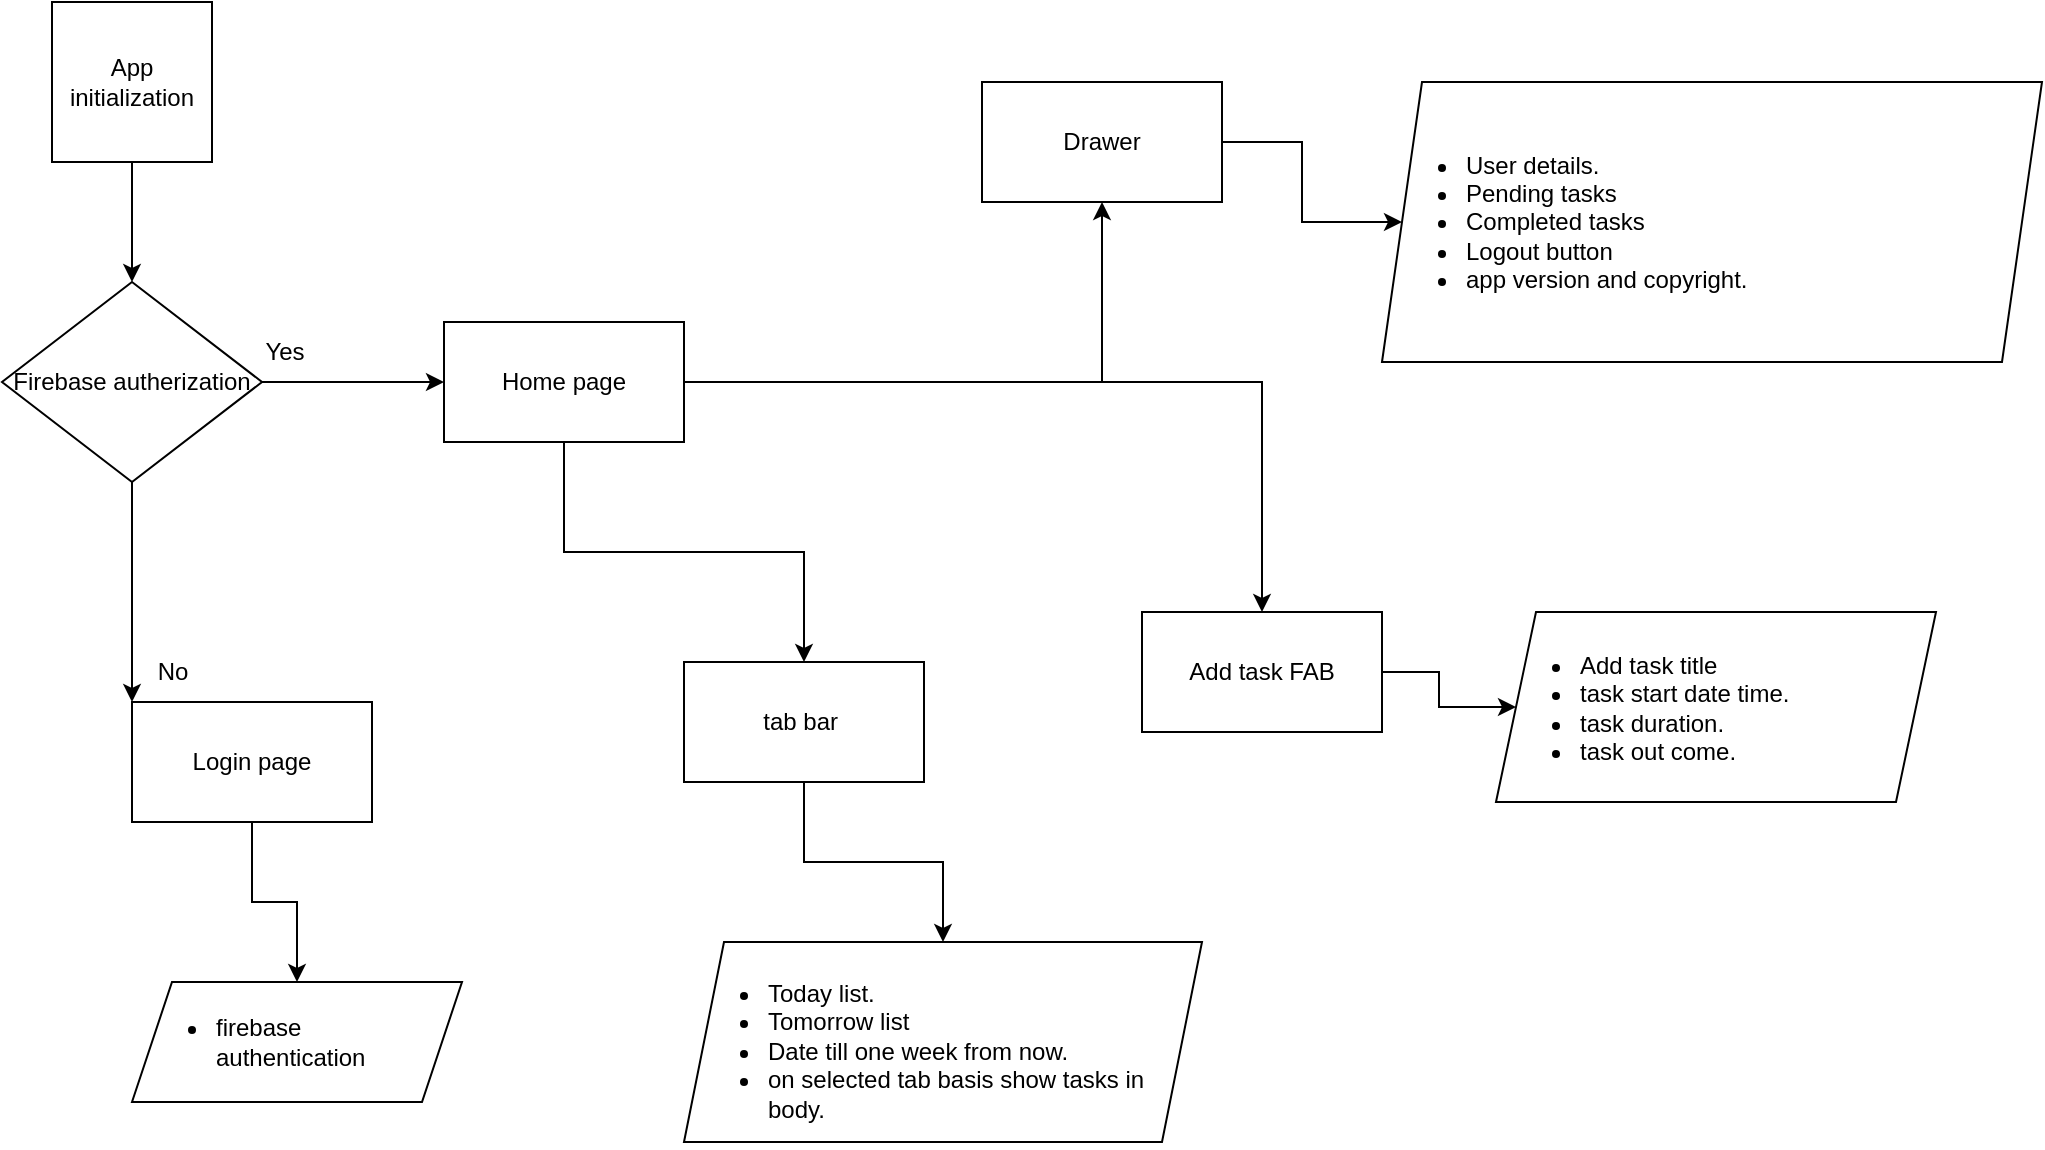 <mxfile version="24.7.16">
  <diagram name="Page-1" id="72hGcq3CHv9E9iCtWn72">
    <mxGraphModel dx="1050" dy="522" grid="1" gridSize="10" guides="1" tooltips="1" connect="1" arrows="1" fold="1" page="1" pageScale="1" pageWidth="827" pageHeight="1169" math="0" shadow="0">
      <root>
        <mxCell id="0" />
        <mxCell id="1" parent="0" />
        <mxCell id="lTLpZzJRcHmcW6SRz25A-3" style="edgeStyle=orthogonalEdgeStyle;rounded=0;orthogonalLoop=1;jettySize=auto;html=1;entryX=0.5;entryY=0;entryDx=0;entryDy=0;" edge="1" parent="1" source="lTLpZzJRcHmcW6SRz25A-1" target="lTLpZzJRcHmcW6SRz25A-2">
          <mxGeometry relative="1" as="geometry" />
        </mxCell>
        <mxCell id="lTLpZzJRcHmcW6SRz25A-1" value="App initialization" style="whiteSpace=wrap;html=1;aspect=fixed;" vertex="1" parent="1">
          <mxGeometry x="105" y="40" width="80" height="80" as="geometry" />
        </mxCell>
        <mxCell id="lTLpZzJRcHmcW6SRz25A-5" style="edgeStyle=orthogonalEdgeStyle;rounded=0;orthogonalLoop=1;jettySize=auto;html=1;exitX=1;exitY=0.5;exitDx=0;exitDy=0;entryX=0;entryY=0.5;entryDx=0;entryDy=0;" edge="1" parent="1" source="lTLpZzJRcHmcW6SRz25A-2" target="lTLpZzJRcHmcW6SRz25A-4">
          <mxGeometry relative="1" as="geometry" />
        </mxCell>
        <mxCell id="lTLpZzJRcHmcW6SRz25A-10" style="edgeStyle=orthogonalEdgeStyle;rounded=0;orthogonalLoop=1;jettySize=auto;html=1;exitX=0.5;exitY=1;exitDx=0;exitDy=0;entryX=0;entryY=0;entryDx=0;entryDy=0;" edge="1" parent="1" source="lTLpZzJRcHmcW6SRz25A-2" target="lTLpZzJRcHmcW6SRz25A-7">
          <mxGeometry relative="1" as="geometry" />
        </mxCell>
        <mxCell id="lTLpZzJRcHmcW6SRz25A-2" value="Firebase autherization" style="rhombus;whiteSpace=wrap;html=1;" vertex="1" parent="1">
          <mxGeometry x="80" y="180" width="130" height="100" as="geometry" />
        </mxCell>
        <mxCell id="lTLpZzJRcHmcW6SRz25A-13" value="" style="edgeStyle=orthogonalEdgeStyle;rounded=0;orthogonalLoop=1;jettySize=auto;html=1;entryX=0.5;entryY=1;entryDx=0;entryDy=0;" edge="1" parent="1" source="lTLpZzJRcHmcW6SRz25A-4" target="lTLpZzJRcHmcW6SRz25A-16">
          <mxGeometry relative="1" as="geometry">
            <mxPoint x="570" y="140" as="targetPoint" />
          </mxGeometry>
        </mxCell>
        <mxCell id="lTLpZzJRcHmcW6SRz25A-15" value="" style="edgeStyle=orthogonalEdgeStyle;rounded=0;orthogonalLoop=1;jettySize=auto;html=1;" edge="1" parent="1" source="lTLpZzJRcHmcW6SRz25A-4" target="lTLpZzJRcHmcW6SRz25A-14">
          <mxGeometry relative="1" as="geometry" />
        </mxCell>
        <mxCell id="lTLpZzJRcHmcW6SRz25A-18" value="" style="edgeStyle=orthogonalEdgeStyle;rounded=0;orthogonalLoop=1;jettySize=auto;html=1;" edge="1" parent="1" source="lTLpZzJRcHmcW6SRz25A-4" target="lTLpZzJRcHmcW6SRz25A-17">
          <mxGeometry relative="1" as="geometry" />
        </mxCell>
        <mxCell id="lTLpZzJRcHmcW6SRz25A-4" value="Home page" style="rounded=0;whiteSpace=wrap;html=1;" vertex="1" parent="1">
          <mxGeometry x="301" y="200" width="120" height="60" as="geometry" />
        </mxCell>
        <mxCell id="lTLpZzJRcHmcW6SRz25A-6" value="Yes" style="text;html=1;align=center;verticalAlign=middle;resizable=0;points=[];autosize=1;strokeColor=none;fillColor=none;" vertex="1" parent="1">
          <mxGeometry x="201" y="200" width="40" height="30" as="geometry" />
        </mxCell>
        <mxCell id="lTLpZzJRcHmcW6SRz25A-26" value="" style="edgeStyle=orthogonalEdgeStyle;rounded=0;orthogonalLoop=1;jettySize=auto;html=1;" edge="1" parent="1" source="lTLpZzJRcHmcW6SRz25A-7" target="lTLpZzJRcHmcW6SRz25A-25">
          <mxGeometry relative="1" as="geometry" />
        </mxCell>
        <mxCell id="lTLpZzJRcHmcW6SRz25A-7" value="Login page" style="rounded=0;whiteSpace=wrap;html=1;" vertex="1" parent="1">
          <mxGeometry x="145" y="390" width="120" height="60" as="geometry" />
        </mxCell>
        <mxCell id="lTLpZzJRcHmcW6SRz25A-9" value="No" style="text;html=1;align=center;verticalAlign=middle;resizable=0;points=[];autosize=1;strokeColor=none;fillColor=none;" vertex="1" parent="1">
          <mxGeometry x="145" y="360" width="40" height="30" as="geometry" />
        </mxCell>
        <mxCell id="lTLpZzJRcHmcW6SRz25A-20" value="" style="edgeStyle=orthogonalEdgeStyle;rounded=0;orthogonalLoop=1;jettySize=auto;html=1;" edge="1" parent="1" source="lTLpZzJRcHmcW6SRz25A-14" target="lTLpZzJRcHmcW6SRz25A-19">
          <mxGeometry relative="1" as="geometry" />
        </mxCell>
        <mxCell id="lTLpZzJRcHmcW6SRz25A-14" value="tab bar&amp;nbsp;" style="rounded=0;whiteSpace=wrap;html=1;" vertex="1" parent="1">
          <mxGeometry x="421" y="370" width="120" height="60" as="geometry" />
        </mxCell>
        <mxCell id="lTLpZzJRcHmcW6SRz25A-22" value="" style="edgeStyle=orthogonalEdgeStyle;rounded=0;orthogonalLoop=1;jettySize=auto;html=1;" edge="1" parent="1" source="lTLpZzJRcHmcW6SRz25A-16" target="lTLpZzJRcHmcW6SRz25A-21">
          <mxGeometry relative="1" as="geometry" />
        </mxCell>
        <mxCell id="lTLpZzJRcHmcW6SRz25A-16" value="Drawer" style="rounded=0;whiteSpace=wrap;html=1;" vertex="1" parent="1">
          <mxGeometry x="570" y="80" width="120" height="60" as="geometry" />
        </mxCell>
        <mxCell id="lTLpZzJRcHmcW6SRz25A-24" value="" style="edgeStyle=orthogonalEdgeStyle;rounded=0;orthogonalLoop=1;jettySize=auto;html=1;" edge="1" parent="1" source="lTLpZzJRcHmcW6SRz25A-17" target="lTLpZzJRcHmcW6SRz25A-23">
          <mxGeometry relative="1" as="geometry" />
        </mxCell>
        <mxCell id="lTLpZzJRcHmcW6SRz25A-17" value="Add task FAB" style="whiteSpace=wrap;html=1;rounded=0;" vertex="1" parent="1">
          <mxGeometry x="650" y="345" width="120" height="60" as="geometry" />
        </mxCell>
        <mxCell id="lTLpZzJRcHmcW6SRz25A-19" value="&lt;ul&gt;&lt;li&gt;Today list.&lt;/li&gt;&lt;li&gt;Tomorrow list&lt;/li&gt;&lt;li&gt;Date till one week from now.&lt;/li&gt;&lt;li&gt;on selected tab basis show tasks in body.&lt;/li&gt;&lt;/ul&gt;" style="shape=parallelogram;perimeter=parallelogramPerimeter;whiteSpace=wrap;html=1;fixedSize=1;rounded=0;align=left;verticalAlign=top;" vertex="1" parent="1">
          <mxGeometry x="421" y="510" width="259" height="100" as="geometry" />
        </mxCell>
        <mxCell id="lTLpZzJRcHmcW6SRz25A-21" value="&lt;ul&gt;&lt;li&gt;User details.&lt;/li&gt;&lt;li&gt;Pending tasks&lt;/li&gt;&lt;li&gt;Completed tasks&lt;/li&gt;&lt;li&gt;Logout button&lt;/li&gt;&lt;li&gt;app version and copyright.&lt;/li&gt;&lt;/ul&gt;" style="shape=parallelogram;perimeter=parallelogramPerimeter;whiteSpace=wrap;html=1;fixedSize=1;rounded=0;align=left;" vertex="1" parent="1">
          <mxGeometry x="770" y="80" width="330" height="140" as="geometry" />
        </mxCell>
        <mxCell id="lTLpZzJRcHmcW6SRz25A-23" value="&lt;ul&gt;&lt;li&gt;Add task title&lt;/li&gt;&lt;li&gt;task start date time.&lt;/li&gt;&lt;li&gt;task duration.&lt;/li&gt;&lt;li&gt;task out come.&lt;/li&gt;&lt;/ul&gt;" style="shape=parallelogram;perimeter=parallelogramPerimeter;whiteSpace=wrap;html=1;fixedSize=1;rounded=0;align=left;" vertex="1" parent="1">
          <mxGeometry x="827" y="345" width="220" height="95" as="geometry" />
        </mxCell>
        <mxCell id="lTLpZzJRcHmcW6SRz25A-25" value="&lt;ul&gt;&lt;li&gt;firebase authentication&amp;nbsp;&lt;/li&gt;&lt;/ul&gt;" style="shape=parallelogram;perimeter=parallelogramPerimeter;whiteSpace=wrap;html=1;fixedSize=1;rounded=0;align=left;" vertex="1" parent="1">
          <mxGeometry x="145" y="530" width="165" height="60" as="geometry" />
        </mxCell>
      </root>
    </mxGraphModel>
  </diagram>
</mxfile>
